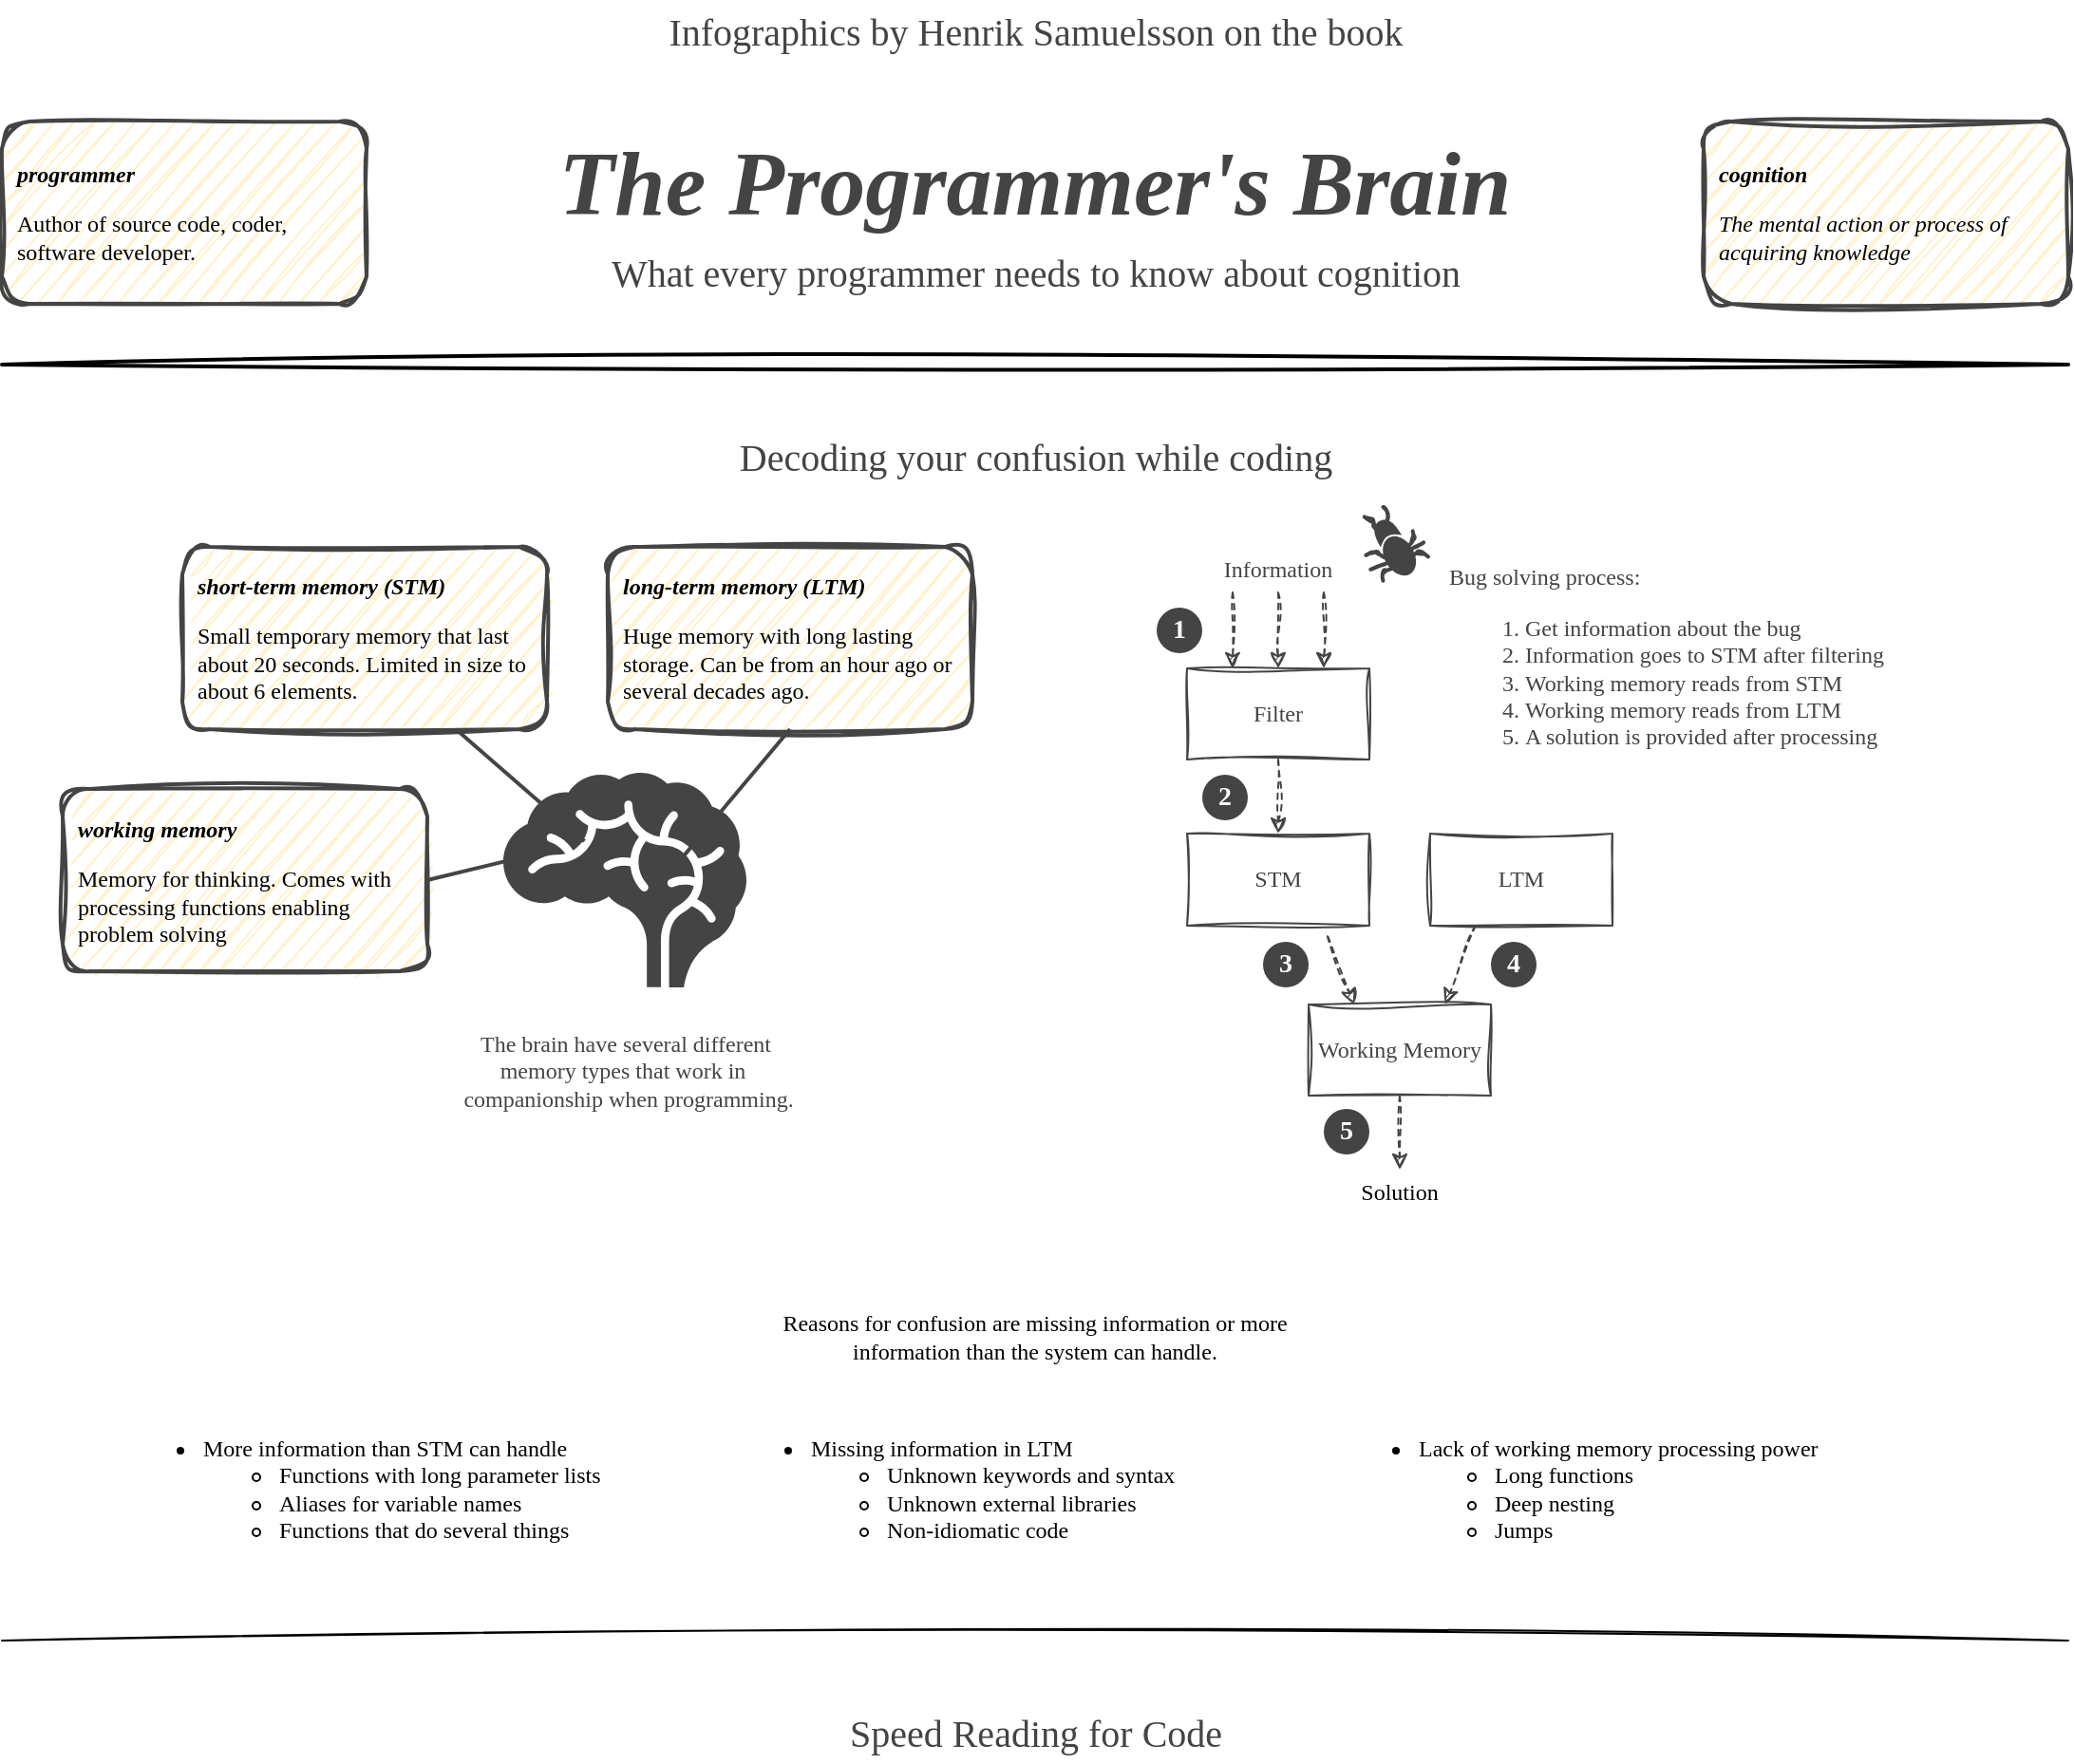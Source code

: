 <mxfile version="20.7.4" type="device"><diagram id="-kBkowGFSmhcYILJeYMs" name="Page-1"><mxGraphModel dx="1316" dy="1501" grid="0" gridSize="8" guides="1" tooltips="1" connect="1" arrows="1" fold="1" page="1" pageScale="1" pageWidth="1169" pageHeight="1654" math="0" shadow="0"><root><mxCell id="0"/><mxCell id="1" parent="0"/><mxCell id="QuDEhyJebT7pmS3XxFOC-4" value="&lt;span style=&quot;font-style: normal; font-size: 20px;&quot;&gt;Infographics by Henrik Samuelsson on the book&lt;/span&gt;" style="text;html=1;strokeColor=none;fillColor=none;align=center;verticalAlign=middle;rounded=0;labelBackgroundColor=none;fontFamily=Comic Sans MS;fontSize=20;fontColor=#444444;fontStyle=2" parent="1" vertex="1"><mxGeometry x="32" y="32" width="1088" height="32" as="geometry"/></mxCell><mxCell id="QuDEhyJebT7pmS3XxFOC-7" value="&lt;b style=&quot;font-size: 48px;&quot;&gt;&lt;i style=&quot;font-size: 48px;&quot;&gt;The Programmer's Brain&lt;/i&gt;&lt;/b&gt;" style="text;html=1;strokeColor=none;fillColor=none;align=center;verticalAlign=middle;whiteSpace=wrap;rounded=0;shadow=0;labelBackgroundColor=none;sketch=0;strokeWidth=2;fontFamily=Comic Sans MS;fontSize=48;fontColor=#444444;" parent="1" vertex="1"><mxGeometry x="32" y="96" width="1088" height="64" as="geometry"/></mxCell><mxCell id="QuDEhyJebT7pmS3XxFOC-8" value="What every programmer needs to know about cognition" style="text;html=1;strokeColor=none;fillColor=none;align=center;verticalAlign=middle;rounded=0;labelBackgroundColor=none;fontFamily=Comic Sans MS;fontSize=20;fontColor=#444444;fontStyle=0" parent="1" vertex="1"><mxGeometry x="256" y="159" width="640" height="32" as="geometry"/></mxCell><mxCell id="QuDEhyJebT7pmS3XxFOC-6" value="&lt;p style=&quot;line-height: 120%;&quot;&gt;&lt;b&gt;&lt;i&gt;programmer&lt;/i&gt;&lt;/b&gt;&lt;/p&gt;&lt;p style=&quot;line-height: 120%;&quot;&gt;Author of source code, coder, software developer.&lt;/p&gt;" style="rounded=1;whiteSpace=wrap;html=1;labelBackgroundColor=none;fontFamily=Comic Sans MS;fontSize=12;strokeColor=#444444;shadow=0;align=left;spacing=8;fillColor=#fff2cc;verticalAlign=middle;strokeWidth=2;sketch=1;curveFitting=1;jiggle=2;" parent="1" vertex="1"><mxGeometry x="32" y="96" width="192" height="96" as="geometry"/></mxCell><mxCell id="QuDEhyJebT7pmS3XxFOC-5" value="&lt;p style=&quot;line-height: 120%;&quot;&gt;&lt;b&gt;&lt;i&gt;cognition&lt;/i&gt;&lt;/b&gt;&lt;/p&gt;&lt;p style=&quot;line-height: 120%;&quot;&gt;&lt;i&gt;The mental action or process of acquiring knowledge&lt;/i&gt;&lt;/p&gt;" style="rounded=1;whiteSpace=wrap;html=1;labelBackgroundColor=none;fontFamily=Comic Sans MS;fontSize=12;strokeColor=#444444;shadow=0;align=left;spacing=8;fillColor=#fff2cc;verticalAlign=middle;strokeWidth=2;sketch=1;curveFitting=1;jiggle=2;" parent="1" vertex="1"><mxGeometry x="928" y="96" width="192" height="96" as="geometry"/></mxCell><mxCell id="saK-7EWcwARU8_ilLvhi-2" value="" style="endArrow=none;html=1;rounded=0;strokeWidth=2;sketch=1;curveFitting=1;jiggle=2;" parent="1" edge="1"><mxGeometry width="50" height="50" relative="1" as="geometry"><mxPoint x="32" y="224" as="sourcePoint"/><mxPoint x="1120" y="224" as="targetPoint"/></mxGeometry></mxCell><mxCell id="saK-7EWcwARU8_ilLvhi-3" value="Decoding your confusion while coding" style="text;html=1;strokeColor=none;fillColor=none;align=center;verticalAlign=middle;rounded=0;labelBackgroundColor=none;fontFamily=Comic Sans MS;fontSize=20;fontColor=#444444;fontStyle=0" parent="1" vertex="1"><mxGeometry x="32" y="256" width="1088" height="32" as="geometry"/></mxCell><mxCell id="saK-7EWcwARU8_ilLvhi-13" style="edgeStyle=orthogonalEdgeStyle;rounded=0;orthogonalLoop=1;jettySize=auto;html=1;exitX=0.5;exitY=1;exitDx=0;exitDy=0;entryX=0.5;entryY=0;entryDx=0;entryDy=0;dashed=1;strokeWidth=1;fontFamily=Comic Sans MS;fontSize=12;endArrow=classic;endFill=1;strokeColor=#444444;sketch=1;curveFitting=1;jiggle=2;" parent="1" source="saK-7EWcwARU8_ilLvhi-6" target="saK-7EWcwARU8_ilLvhi-9" edge="1"><mxGeometry relative="1" as="geometry"><mxPoint x="704" y="440" as="sourcePoint"/></mxGeometry></mxCell><mxCell id="saK-7EWcwARU8_ilLvhi-6" value="Filter" style="rounded=0;whiteSpace=wrap;html=1;strokeWidth=1;fontFamily=Comic Sans MS;fontSize=12;strokeColor=#444444;fontColor=#444444;sketch=1;curveFitting=1;jiggle=2;" parent="1" vertex="1"><mxGeometry x="656" y="384" width="96" height="48" as="geometry"/></mxCell><mxCell id="saK-7EWcwARU8_ilLvhi-11" style="edgeStyle=orthogonalEdgeStyle;rounded=0;orthogonalLoop=1;jettySize=auto;html=1;exitX=0.5;exitY=1;exitDx=0;exitDy=0;dashed=1;strokeWidth=1;fontFamily=Comic Sans MS;fontSize=12;endArrow=classic;endFill=1;strokeColor=#444444;sketch=1;curveFitting=1;jiggle=2;" parent="1" source="saK-7EWcwARU8_ilLvhi-7" target="saK-7EWcwARU8_ilLvhi-6" edge="1"><mxGeometry relative="1" as="geometry"/></mxCell><mxCell id="saK-7EWcwARU8_ilLvhi-12" style="edgeStyle=orthogonalEdgeStyle;rounded=0;orthogonalLoop=1;jettySize=auto;html=1;exitX=0.25;exitY=1;exitDx=0;exitDy=0;entryX=0.25;entryY=0;entryDx=0;entryDy=0;dashed=1;strokeWidth=1;fontFamily=Comic Sans MS;fontSize=12;endArrow=classic;endFill=1;strokeColor=#444444;sketch=1;curveFitting=1;jiggle=2;" parent="1" source="saK-7EWcwARU8_ilLvhi-7" target="saK-7EWcwARU8_ilLvhi-6" edge="1"><mxGeometry relative="1" as="geometry"/></mxCell><mxCell id="saK-7EWcwARU8_ilLvhi-7" value="Information" style="rounded=0;whiteSpace=wrap;html=1;strokeWidth=1;fontFamily=Comic Sans MS;fontSize=12;fillColor=none;strokeColor=none;fontColor=#444444;" parent="1" vertex="1"><mxGeometry x="656" y="320" width="96" height="24" as="geometry"/></mxCell><mxCell id="saK-7EWcwARU8_ilLvhi-16" style="rounded=0;orthogonalLoop=1;jettySize=auto;html=1;exitX=0.75;exitY=1;exitDx=0;exitDy=0;entryX=0.25;entryY=0;entryDx=0;entryDy=0;dashed=1;strokeWidth=1;fontFamily=Comic Sans MS;fontSize=12;endArrow=classic;endFill=1;strokeColor=#444444;sketch=1;curveFitting=1;jiggle=2;" parent="1" source="saK-7EWcwARU8_ilLvhi-9" target="saK-7EWcwARU8_ilLvhi-14" edge="1"><mxGeometry relative="1" as="geometry"/></mxCell><mxCell id="saK-7EWcwARU8_ilLvhi-9" value="STM" style="rounded=0;whiteSpace=wrap;html=1;strokeWidth=1;fontFamily=Comic Sans MS;fontSize=12;strokeColor=#444444;fontColor=#444444;sketch=1;curveFitting=1;jiggle=2;" parent="1" vertex="1"><mxGeometry x="656" y="471" width="96" height="48.5" as="geometry"/></mxCell><mxCell id="saK-7EWcwARU8_ilLvhi-10" value="" style="endArrow=classic;html=1;rounded=0;strokeWidth=1;fontFamily=Comic Sans MS;fontSize=12;entryX=0.75;entryY=0;entryDx=0;entryDy=0;exitX=0.75;exitY=1;exitDx=0;exitDy=0;endFill=1;dashed=1;strokeColor=#444444;sketch=1;curveFitting=1;jiggle=2;" parent="1" source="saK-7EWcwARU8_ilLvhi-7" target="saK-7EWcwARU8_ilLvhi-6" edge="1"><mxGeometry width="50" height="50" relative="1" as="geometry"><mxPoint x="880" y="352" as="sourcePoint"/><mxPoint x="882.04" y="392.012" as="targetPoint"/></mxGeometry></mxCell><mxCell id="saK-7EWcwARU8_ilLvhi-19" style="edgeStyle=none;rounded=0;orthogonalLoop=1;jettySize=auto;html=1;exitX=0.5;exitY=1;exitDx=0;exitDy=0;entryX=0.5;entryY=0;entryDx=0;entryDy=0;dashed=1;strokeWidth=1;fontFamily=Comic Sans MS;fontSize=12;endArrow=classic;endFill=1;strokeColor=#444444;sketch=1;curveFitting=1;jiggle=2;" parent="1" source="saK-7EWcwARU8_ilLvhi-14" target="saK-7EWcwARU8_ilLvhi-18" edge="1"><mxGeometry relative="1" as="geometry"/></mxCell><mxCell id="saK-7EWcwARU8_ilLvhi-14" value="Working Memory" style="rounded=0;whiteSpace=wrap;html=1;strokeWidth=1;fontFamily=Comic Sans MS;fontSize=12;strokeColor=#444444;fontColor=#444444;sketch=1;curveFitting=1;jiggle=2;" parent="1" vertex="1"><mxGeometry x="720" y="561" width="96" height="48" as="geometry"/></mxCell><mxCell id="saK-7EWcwARU8_ilLvhi-17" style="edgeStyle=none;rounded=0;orthogonalLoop=1;jettySize=auto;html=1;exitX=0.25;exitY=1;exitDx=0;exitDy=0;entryX=0.75;entryY=0;entryDx=0;entryDy=0;dashed=1;strokeWidth=1;fontFamily=Comic Sans MS;fontSize=12;endArrow=classic;endFill=1;strokeColor=#444444;sketch=1;curveFitting=1;jiggle=2;" parent="1" source="saK-7EWcwARU8_ilLvhi-15" target="saK-7EWcwARU8_ilLvhi-14" edge="1"><mxGeometry relative="1" as="geometry"/></mxCell><mxCell id="saK-7EWcwARU8_ilLvhi-15" value="LTM" style="rounded=0;whiteSpace=wrap;html=1;strokeWidth=1;fontFamily=Comic Sans MS;fontSize=12;strokeColor=#444444;fontColor=#444444;sketch=1;curveFitting=1;jiggle=2;" parent="1" vertex="1"><mxGeometry x="784" y="471" width="96" height="48.5" as="geometry"/></mxCell><mxCell id="saK-7EWcwARU8_ilLvhi-18" value="Solution" style="rounded=0;whiteSpace=wrap;html=1;strokeWidth=1;fontFamily=Comic Sans MS;fontSize=12;fillColor=none;strokeColor=none;fontColor=#000000;" parent="1" vertex="1"><mxGeometry x="720" y="648" width="96" height="24" as="geometry"/></mxCell><mxCell id="saK-7EWcwARU8_ilLvhi-20" value="1" style="ellipse;whiteSpace=wrap;html=1;aspect=fixed;strokeWidth=1;fontFamily=Comic Sans MS;fontSize=14;fillColor=#444444;fontStyle=1;labelBackgroundColor=#444444;fontColor=#FFFFFF;comic=0;jiggle=1;strokeColor=none;" parent="1" vertex="1"><mxGeometry x="640" y="352" width="24" height="24" as="geometry"/></mxCell><mxCell id="saK-7EWcwARU8_ilLvhi-21" value="2" style="ellipse;whiteSpace=wrap;html=1;aspect=fixed;strokeWidth=1;fontFamily=Comic Sans MS;fontSize=14;fillColor=#444444;fontStyle=1;labelBackgroundColor=#444444;fontColor=#FFFFFF;strokeColor=none;" parent="1" vertex="1"><mxGeometry x="664" y="440" width="24" height="24" as="geometry"/></mxCell><mxCell id="saK-7EWcwARU8_ilLvhi-22" value="3" style="ellipse;whiteSpace=wrap;html=1;aspect=fixed;strokeWidth=1;fontFamily=Comic Sans MS;fontSize=14;fillColor=#444444;fontStyle=1;labelBackgroundColor=#444444;fontColor=#FFFFFF;strokeColor=none;" parent="1" vertex="1"><mxGeometry x="696" y="528" width="24" height="24" as="geometry"/></mxCell><mxCell id="saK-7EWcwARU8_ilLvhi-24" value="4" style="ellipse;whiteSpace=wrap;html=1;aspect=fixed;strokeWidth=1;fontFamily=Comic Sans MS;fontSize=14;fillColor=#444444;fontStyle=1;labelBackgroundColor=#444444;fontColor=#FFFFFF;strokeColor=none;" parent="1" vertex="1"><mxGeometry x="816" y="528" width="24" height="24" as="geometry"/></mxCell><mxCell id="saK-7EWcwARU8_ilLvhi-25" value="5" style="ellipse;whiteSpace=wrap;html=1;aspect=fixed;strokeWidth=1;fontFamily=Comic Sans MS;fontSize=14;fillColor=#444444;fontStyle=1;labelBackgroundColor=#444444;fontColor=#FFFFFF;strokeColor=none;" parent="1" vertex="1"><mxGeometry x="728" y="616" width="24" height="24" as="geometry"/></mxCell><mxCell id="saK-7EWcwARU8_ilLvhi-27" value="&lt;span style=&quot;font-style: normal;&quot;&gt;Bug solving process:&lt;br&gt;&lt;ol&gt;&lt;li&gt;&lt;span style=&quot;font-style: normal;&quot;&gt;Get information about the bug&lt;/span&gt;&lt;/li&gt;&lt;li&gt;&lt;span style=&quot;font-style: normal;&quot;&gt;Information goes to STM after filtering&lt;/span&gt;&lt;/li&gt;&lt;li&gt;&lt;span style=&quot;font-style: normal;&quot;&gt;Working memory reads from STM&lt;/span&gt;&lt;/li&gt;&lt;li&gt;Working memory reads from LTM&lt;/li&gt;&lt;li&gt;&lt;span style=&quot;font-style: normal;&quot;&gt;A solution is provided after processing&lt;/span&gt;&lt;/li&gt;&lt;/ol&gt;&lt;/span&gt;" style="text;html=1;strokeColor=none;fillColor=none;align=left;verticalAlign=middle;rounded=0;labelBackgroundColor=none;fontFamily=Comic Sans MS;fontSize=12;fontColor=#444444;fontStyle=2" parent="1" vertex="1"><mxGeometry x="792" y="328" width="296" height="112" as="geometry"/></mxCell><mxCell id="0mhzUN48YRUYihqkqUXh-11" value="&lt;font face=&quot;Comic Sans MS&quot;&gt;Reasons for confusion are missing information or more information than the system can handle.&lt;br&gt;&lt;/font&gt;" style="text;html=1;strokeColor=none;fillColor=none;align=center;verticalAlign=middle;whiteSpace=wrap;rounded=0;comic=0;sketch=0;jiggle=1;" parent="1" vertex="1"><mxGeometry x="416" y="704" width="320" height="64" as="geometry"/></mxCell><mxCell id="0mhzUN48YRUYihqkqUXh-12" value="" style="group" parent="1" vertex="1" connectable="0"><mxGeometry x="64" y="320" width="479" height="300" as="geometry"/></mxCell><mxCell id="sSm1WLeLpb1kl2EVyNoC-1" value="" style="shape=mxgraph.signs.healthcare.brain;html=1;pointerEvents=1;fillColor=#444444;strokeColor=none;verticalLabelPosition=bottom;verticalAlign=top;align=center;fontColor=#CCE5FB;" parent="0mhzUN48YRUYihqkqUXh-12" vertex="1"><mxGeometry x="232" y="119" width="128" height="113" as="geometry"/></mxCell><mxCell id="sSm1WLeLpb1kl2EVyNoC-3" style="rounded=0;orthogonalLoop=1;jettySize=auto;html=1;strokeWidth=2;strokeColor=#444444;endArrow=none;endFill=0;exitX=0.5;exitY=1;exitDx=0;exitDy=0;entryX=0.741;entryY=0.389;entryDx=0;entryDy=0;entryPerimeter=0;" parent="0mhzUN48YRUYihqkqUXh-12" source="sSm1WLeLpb1kl2EVyNoC-2" target="sSm1WLeLpb1kl2EVyNoC-1" edge="1"><mxGeometry relative="1" as="geometry"><mxPoint x="368" y="160" as="targetPoint"/></mxGeometry></mxCell><mxCell id="sSm1WLeLpb1kl2EVyNoC-2" value="&lt;p style=&quot;line-height: 120%;&quot;&gt;&lt;b&gt;&lt;i&gt;long-term memory (LTM)&lt;/i&gt;&lt;/b&gt;&lt;/p&gt;&lt;p style=&quot;line-height: 120%;&quot;&gt;Huge memory with long lasting storage. Can be from an hour ago or several decades ago.&lt;/p&gt;" style="rounded=1;whiteSpace=wrap;html=1;labelBackgroundColor=none;fontFamily=Comic Sans MS;fontSize=12;strokeColor=#444444;shadow=0;align=left;spacing=8;fillColor=#fff2cc;verticalAlign=middle;strokeWidth=2;sketch=1;curveFitting=1;jiggle=2;" parent="0mhzUN48YRUYihqkqUXh-12" vertex="1"><mxGeometry x="287" width="192" height="96" as="geometry"/></mxCell><mxCell id="sSm1WLeLpb1kl2EVyNoC-5" style="edgeStyle=none;rounded=0;orthogonalLoop=1;jettySize=auto;html=1;exitX=0.75;exitY=1;exitDx=0;exitDy=0;strokeColor=#444444;strokeWidth=2;endArrow=none;endFill=0;entryX=0.334;entryY=0.319;entryDx=0;entryDy=0;entryPerimeter=0;" parent="0mhzUN48YRUYihqkqUXh-12" source="sSm1WLeLpb1kl2EVyNoC-4" target="sSm1WLeLpb1kl2EVyNoC-1" edge="1"><mxGeometry relative="1" as="geometry"/></mxCell><mxCell id="sSm1WLeLpb1kl2EVyNoC-4" value="&lt;p style=&quot;line-height: 120%;&quot;&gt;&lt;b&gt;&lt;i&gt;short-term memory (STM)&lt;/i&gt;&lt;/b&gt;&lt;/p&gt;&lt;p style=&quot;line-height: 120%;&quot;&gt;Small temporary memory that last about 20 seconds. Limited in size to about 6 elements.&amp;nbsp;&lt;/p&gt;" style="rounded=1;whiteSpace=wrap;html=1;labelBackgroundColor=none;fontFamily=Comic Sans MS;fontSize=12;strokeColor=#444444;shadow=0;align=left;spacing=8;fillColor=#fff2cc;verticalAlign=middle;strokeWidth=2;sketch=1;curveFitting=1;jiggle=2;" parent="0mhzUN48YRUYihqkqUXh-12" vertex="1"><mxGeometry x="63" width="192" height="96" as="geometry"/></mxCell><mxCell id="sSm1WLeLpb1kl2EVyNoC-7" style="edgeStyle=none;rounded=0;orthogonalLoop=1;jettySize=auto;html=1;exitX=1;exitY=0.5;exitDx=0;exitDy=0;strokeColor=#444444;strokeWidth=2;endArrow=none;endFill=0;" parent="0mhzUN48YRUYihqkqUXh-12" source="sSm1WLeLpb1kl2EVyNoC-6" edge="1"><mxGeometry relative="1" as="geometry"><mxPoint x="256" y="160" as="targetPoint"/></mxGeometry></mxCell><mxCell id="sSm1WLeLpb1kl2EVyNoC-6" value="&lt;p style=&quot;line-height: 120%;&quot;&gt;&lt;b&gt;&lt;i&gt;working memory&lt;/i&gt;&lt;/b&gt;&lt;/p&gt;&lt;p style=&quot;line-height: 120%;&quot;&gt;Memory for thinking. Comes with processing functions enabling problem solving&lt;/p&gt;" style="rounded=1;whiteSpace=wrap;html=1;labelBackgroundColor=none;fontFamily=Comic Sans MS;fontSize=12;strokeColor=#444444;shadow=0;align=left;spacing=8;fillColor=#fff2cc;verticalAlign=middle;strokeWidth=2;sketch=1;curveFitting=1;jiggle=2;" parent="0mhzUN48YRUYihqkqUXh-12" vertex="1"><mxGeometry y="127.5" width="192" height="96" as="geometry"/></mxCell><mxCell id="sSm1WLeLpb1kl2EVyNoC-9" value="&lt;span style=&quot;font-style: normal; font-size: 12px;&quot;&gt;The brain have several different&lt;br&gt;memory types that work in&amp;nbsp;&lt;br&gt;&amp;nbsp;companionship when programming.&lt;/span&gt;" style="text;html=1;strokeColor=none;fillColor=none;align=center;verticalAlign=middle;rounded=0;labelBackgroundColor=none;fontFamily=Comic Sans MS;fontSize=12;fontColor=#444444;fontStyle=2" parent="0mhzUN48YRUYihqkqUXh-12" vertex="1"><mxGeometry x="184" y="252" width="224" height="48" as="geometry"/></mxCell><mxCell id="hmr2lUt6YhF-szA8g_LF-1" value="&lt;br&gt;&lt;ul style=&quot;border-color: var(--border-color); color: rgb(0, 0, 0); font-family: &amp;quot;Comic Sans MS&amp;quot;; font-size: 12px; font-style: normal; font-variant-ligatures: normal; font-variant-caps: normal; font-weight: 400; letter-spacing: normal; orphans: 2; text-indent: 0px; text-transform: none; widows: 2; word-spacing: 0px; -webkit-text-stroke-width: 0px; text-decoration-thickness: initial; text-decoration-style: initial; text-decoration-color: initial;&quot;&gt;&lt;li style=&quot;border-color: var(--border-color);&quot;&gt;More information than STM can handle&lt;/li&gt;&lt;ul style=&quot;border-color: var(--border-color);&quot;&gt;&lt;li style=&quot;border-color: var(--border-color);&quot;&gt;Functions with long parameter lists&lt;/li&gt;&lt;li style=&quot;border-color: var(--border-color);&quot;&gt;Aliases for variable names&lt;/li&gt;&lt;li style=&quot;border-color: var(--border-color);&quot;&gt;Functions that do several things&lt;/li&gt;&lt;/ul&gt;&lt;/ul&gt;&lt;br&gt;" style="text;html=1;strokeColor=none;fillColor=none;align=left;verticalAlign=middle;whiteSpace=wrap;rounded=0;labelBackgroundColor=none;" vertex="1" parent="1"><mxGeometry x="96" y="768" width="320" height="96" as="geometry"/></mxCell><mxCell id="hmr2lUt6YhF-szA8g_LF-2" value="&lt;ul style=&quot;border-color: var(--border-color); color: rgb(0, 0, 0); font-family: &amp;quot;Comic Sans MS&amp;quot;; font-size: 12px; font-style: normal; font-variant-ligatures: normal; font-variant-caps: normal; font-weight: 400; letter-spacing: normal; orphans: 2; text-indent: 0px; text-transform: none; widows: 2; word-spacing: 0px; -webkit-text-stroke-width: 0px; text-decoration-thickness: initial; text-decoration-style: initial; text-decoration-color: initial;&quot;&gt;&lt;li&gt;&lt;span style=&quot;font-family: &amp;quot;Comic Sans MS&amp;quot;; background-color: initial;&quot;&gt;Missing information in LTM&lt;/span&gt;&lt;/li&gt;&lt;ul style=&quot;border-color: var(--border-color);&quot;&gt;&lt;li style=&quot;border-color: var(--border-color);&quot;&gt;Unknown keywords and syntax&lt;/li&gt;&lt;li style=&quot;border-color: var(--border-color);&quot;&gt;Unknown external libraries&lt;/li&gt;&lt;li style=&quot;border-color: var(--border-color);&quot;&gt;Non-idiomatic code&lt;/li&gt;&lt;/ul&gt;&lt;/ul&gt;" style="text;html=1;strokeColor=none;fillColor=none;align=left;verticalAlign=middle;whiteSpace=wrap;rounded=0;labelBackgroundColor=none;" vertex="1" parent="1"><mxGeometry x="416" y="768" width="320" height="96" as="geometry"/></mxCell><mxCell id="hmr2lUt6YhF-szA8g_LF-3" value="&lt;ul style=&quot;border-color: var(--border-color); color: rgb(0, 0, 0); font-family: &amp;quot;Comic Sans MS&amp;quot;; font-size: 12px; font-style: normal; font-variant-ligatures: normal; font-variant-caps: normal; font-weight: 400; letter-spacing: normal; orphans: 2; text-indent: 0px; text-transform: none; widows: 2; word-spacing: 0px; -webkit-text-stroke-width: 0px; text-decoration-thickness: initial; text-decoration-style: initial; text-decoration-color: initial;&quot;&gt;&lt;li&gt;&lt;span style=&quot;font-family: &amp;quot;Comic Sans MS&amp;quot;; background-color: initial;&quot;&gt;Lack of working memory processing power&lt;/span&gt;&lt;/li&gt;&lt;ul&gt;&lt;li&gt;Long functions&lt;/li&gt;&lt;li&gt;Deep nesting&lt;/li&gt;&lt;li&gt;Jumps&lt;/li&gt;&lt;/ul&gt;&lt;/ul&gt;" style="text;html=1;strokeColor=none;fillColor=none;align=left;verticalAlign=middle;whiteSpace=wrap;rounded=0;labelBackgroundColor=none;" vertex="1" parent="1"><mxGeometry x="736" y="768" width="320" height="96" as="geometry"/></mxCell><mxCell id="hmr2lUt6YhF-szA8g_LF-5" value="" style="endArrow=none;html=1;rounded=0;sketch=1;curveFitting=1;jiggle=2;" edge="1" parent="1"><mxGeometry width="50" height="50" relative="1" as="geometry"><mxPoint x="32" y="896" as="sourcePoint"/><mxPoint x="1120" y="896" as="targetPoint"/></mxGeometry></mxCell><mxCell id="hmr2lUt6YhF-szA8g_LF-6" value="Speed Reading for Code" style="text;html=1;strokeColor=none;fillColor=none;align=center;verticalAlign=middle;rounded=0;labelBackgroundColor=none;fontFamily=Comic Sans MS;fontSize=20;fontColor=#444444;fontStyle=0" vertex="1" parent="1"><mxGeometry x="32" y="928" width="1088" height="32" as="geometry"/></mxCell><mxCell id="hmr2lUt6YhF-szA8g_LF-27" value="" style="group" vertex="1" connectable="0" parent="1"><mxGeometry x="752.495" y="299" width="28.043" height="39.269" as="geometry"/></mxCell><mxCell id="hmr2lUt6YhF-szA8g_LF-12" value="" style="shape=xor;whiteSpace=wrap;html=1;labelBackgroundColor=none;strokeColor=#444444;fillColor=#444444;rotation=-120;container=0;" vertex="1" parent="hmr2lUt6YhF-szA8g_LF-27"><mxGeometry x="2.425" y="6.598" width="10.657" height="11.753" as="geometry"/></mxCell><mxCell id="hmr2lUt6YhF-szA8g_LF-7" value="" style="ellipse;whiteSpace=wrap;html=1;labelBackgroundColor=none;strokeColor=none;fillColor=#444444;rotation=60;container=0;" vertex="1" parent="hmr2lUt6YhF-szA8g_LF-27"><mxGeometry x="4.269" y="17.931" width="22.134" height="15.671" as="geometry"/></mxCell><mxCell id="hmr2lUt6YhF-szA8g_LF-13" value="" style="endArrow=none;html=1;rounded=0;sketch=1;entryX=0.854;entryY=0.804;entryDx=0;entryDy=0;strokeColor=#444444;strokeWidth=2;entryPerimeter=0;edgeStyle=orthogonalEdgeStyle;curved=1;" edge="1" parent="hmr2lUt6YhF-szA8g_LF-27" target="hmr2lUt6YhF-szA8g_LF-12"><mxGeometry width="50" height="50" relative="1" as="geometry"><mxPoint x="6.729" as="sourcePoint"/><mxPoint x="16.566" y="16.437" as="targetPoint"/></mxGeometry></mxCell><mxCell id="hmr2lUt6YhF-szA8g_LF-14" value="" style="endArrow=none;html=1;rounded=0;sketch=1;entryX=0.896;entryY=0.318;entryDx=0;entryDy=0;strokeColor=#444444;strokeWidth=2;entryPerimeter=0;edgeStyle=orthogonalEdgeStyle;elbow=vertical;curved=1;" edge="1" parent="hmr2lUt6YhF-szA8g_LF-27" target="hmr2lUt6YhF-szA8g_LF-12"><mxGeometry x="-1" y="-43" width="50" height="50" relative="1" as="geometry"><mxPoint x="-3.109" y="5.23" as="sourcePoint"/><mxPoint x="1.81" y="8.966" as="targetPoint"/><Array as="points"><mxPoint x="1.81" y="5.23"/><mxPoint x="1.81" y="11.207"/></Array><mxPoint x="-35" y="2" as="offset"/></mxGeometry></mxCell><mxCell id="hmr2lUt6YhF-szA8g_LF-15" value="" style="endArrow=none;html=1;rounded=1;sketch=1;strokeColor=#444444;strokeWidth=2;" edge="1" parent="hmr2lUt6YhF-szA8g_LF-27" target="hmr2lUt6YhF-szA8g_LF-7"><mxGeometry width="50" height="50" relative="1" as="geometry"><mxPoint x="28.043" y="18.679" as="sourcePoint"/><mxPoint x="16.566" y="16.437" as="targetPoint"/></mxGeometry></mxCell><mxCell id="hmr2lUt6YhF-szA8g_LF-16" value="" style="endArrow=none;html=1;rounded=1;sketch=1;strokeColor=#444444;strokeWidth=2;exitX=0.5;exitY=1;exitDx=0;exitDy=0;" edge="1" parent="hmr2lUt6YhF-szA8g_LF-27" source="hmr2lUt6YhF-szA8g_LF-7"><mxGeometry width="50" height="50" relative="1" as="geometry"><mxPoint x="29.682" y="24.656" as="sourcePoint"/><mxPoint x="0.17" y="32.874" as="targetPoint"/></mxGeometry></mxCell><mxCell id="hmr2lUt6YhF-szA8g_LF-17" value="" style="endArrow=none;html=1;rounded=1;sketch=1;strokeColor=#444444;strokeWidth=2;exitX=0.667;exitY=0.984;exitDx=0;exitDy=0;exitPerimeter=0;" edge="1" parent="hmr2lUt6YhF-szA8g_LF-27" source="hmr2lUt6YhF-szA8g_LF-7"><mxGeometry width="50" height="50" relative="1" as="geometry"><mxPoint x="9.188" y="35.116" as="sourcePoint"/><mxPoint x="6.729" y="38.852" as="targetPoint"/><Array as="points"><mxPoint x="5.909" y="34.369"/></Array></mxGeometry></mxCell><mxCell id="hmr2lUt6YhF-szA8g_LF-18" value="" style="endArrow=none;html=1;rounded=1;sketch=1;strokeColor=#444444;strokeWidth=2;" edge="1" parent="hmr2lUt6YhF-szA8g_LF-27"><mxGeometry x="-1" width="50" height="50" relative="1" as="geometry"><mxPoint x="30.502" y="26.15" as="sourcePoint"/><mxPoint x="22.304" y="25.403" as="targetPoint"/><Array as="points"><mxPoint x="26.403" y="23.161"/></Array><mxPoint as="offset"/></mxGeometry></mxCell><mxCell id="hmr2lUt6YhF-szA8g_LF-19" value="" style="endArrow=none;html=1;rounded=1;sketch=1;strokeColor=#444444;strokeWidth=2;" edge="1" parent="hmr2lUt6YhF-szA8g_LF-27" target="hmr2lUt6YhF-szA8g_LF-7"><mxGeometry width="50" height="50" relative="1" as="geometry"><mxPoint x="22.304" y="12.701" as="sourcePoint"/><mxPoint x="18.205" y="17.184" as="targetPoint"/><Array as="points"><mxPoint x="23.124" y="17.184"/></Array></mxGeometry></mxCell><mxCell id="hmr2lUt6YhF-szA8g_LF-20" value="" style="endArrow=none;html=1;rounded=1;sketch=1;strokeColor=#444444;strokeWidth=2;entryX=0.356;entryY=0.959;entryDx=0;entryDy=0;entryPerimeter=0;" edge="1" parent="hmr2lUt6YhF-szA8g_LF-27" target="hmr2lUt6YhF-szA8g_LF-7"><mxGeometry width="50" height="50" relative="1" as="geometry"><mxPoint x="-2.289" y="25.403" as="sourcePoint"/><mxPoint x="1.81" y="32.127" as="targetPoint"/><Array as="points"><mxPoint x="1.81" y="23.161"/></Array></mxGeometry></mxCell></root></mxGraphModel></diagram></mxfile>